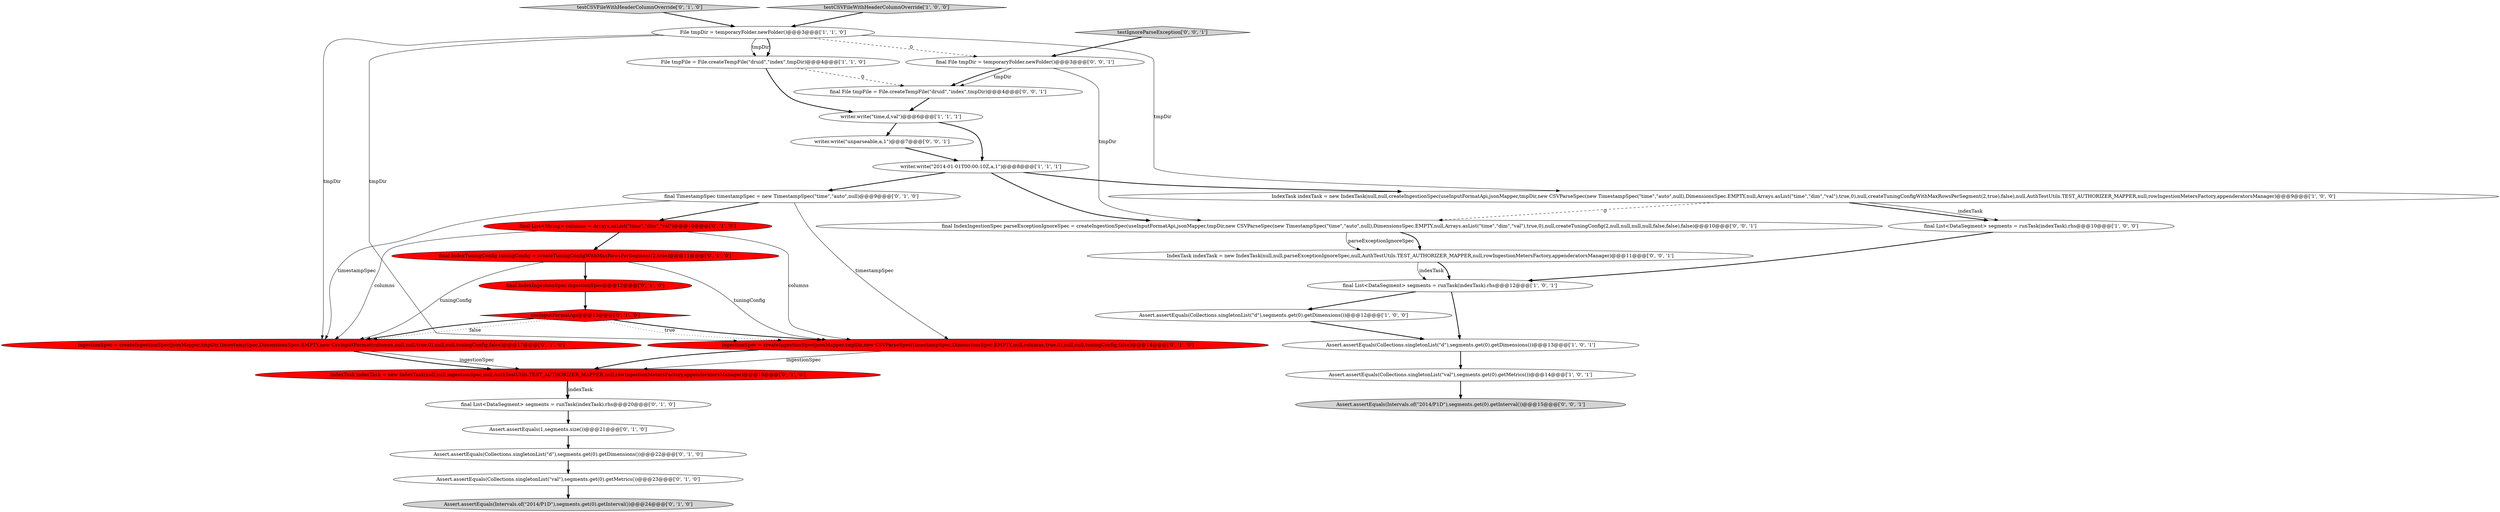digraph {
31 [style = filled, label = "testIgnoreParseException['0', '0', '1']", fillcolor = lightgray, shape = diamond image = "AAA0AAABBB3BBB"];
22 [style = filled, label = "final List<String> columns = Arrays.asList(\"time\",\"dim\",\"val\")@@@10@@@['0', '1', '0']", fillcolor = red, shape = ellipse image = "AAA1AAABBB2BBB"];
17 [style = filled, label = "final IndexTuningConfig tuningConfig = createTuningConfigWithMaxRowsPerSegment(2,true)@@@11@@@['0', '1', '0']", fillcolor = red, shape = ellipse image = "AAA1AAABBB2BBB"];
15 [style = filled, label = "useInputFormatApi@@@13@@@['0', '1', '0']", fillcolor = red, shape = diamond image = "AAA1AAABBB2BBB"];
0 [style = filled, label = "writer.write(\"time,d,val\")@@@6@@@['1', '1', '1']", fillcolor = white, shape = ellipse image = "AAA0AAABBB1BBB"];
6 [style = filled, label = "Assert.assertEquals(Collections.singletonList(\"d\"),segments.get(0).getDimensions())@@@13@@@['1', '0', '1']", fillcolor = white, shape = ellipse image = "AAA0AAABBB1BBB"];
11 [style = filled, label = "testCSVFileWithHeaderColumnOverride['0', '1', '0']", fillcolor = lightgray, shape = diamond image = "AAA0AAABBB2BBB"];
24 [style = filled, label = "final TimestampSpec timestampSpec = new TimestampSpec(\"time\",\"auto\",null)@@@9@@@['0', '1', '0']", fillcolor = white, shape = ellipse image = "AAA0AAABBB2BBB"];
8 [style = filled, label = "final List<DataSegment> segments = runTask(indexTask).rhs@@@10@@@['1', '0', '0']", fillcolor = white, shape = ellipse image = "AAA0AAABBB1BBB"];
3 [style = filled, label = "File tmpFile = File.createTempFile(\"druid\",\"index\",tmpDir)@@@4@@@['1', '1', '0']", fillcolor = white, shape = ellipse image = "AAA0AAABBB1BBB"];
21 [style = filled, label = "Assert.assertEquals(Intervals.of(\"2014/P1D\"),segments.get(0).getInterval())@@@24@@@['0', '1', '0']", fillcolor = lightgray, shape = ellipse image = "AAA0AAABBB2BBB"];
28 [style = filled, label = "final File tmpDir = temporaryFolder.newFolder()@@@3@@@['0', '0', '1']", fillcolor = white, shape = ellipse image = "AAA0AAABBB3BBB"];
13 [style = filled, label = "final IndexIngestionSpec ingestionSpec@@@12@@@['0', '1', '0']", fillcolor = red, shape = ellipse image = "AAA1AAABBB2BBB"];
25 [style = filled, label = "final File tmpFile = File.createTempFile(\"druid\",\"index\",tmpDir)@@@4@@@['0', '0', '1']", fillcolor = white, shape = ellipse image = "AAA0AAABBB3BBB"];
27 [style = filled, label = "writer.write(\"unparseable,a,1\")@@@7@@@['0', '0', '1']", fillcolor = white, shape = ellipse image = "AAA0AAABBB3BBB"];
30 [style = filled, label = "IndexTask indexTask = new IndexTask(null,null,parseExceptionIgnoreSpec,null,AuthTestUtils.TEST_AUTHORIZER_MAPPER,null,rowIngestionMetersFactory,appenderatorsManager)@@@11@@@['0', '0', '1']", fillcolor = white, shape = ellipse image = "AAA0AAABBB3BBB"];
7 [style = filled, label = "IndexTask indexTask = new IndexTask(null,null,createIngestionSpec(useInputFormatApi,jsonMapper,tmpDir,new CSVParseSpec(new TimestampSpec(\"time\",\"auto\",null),DimensionsSpec.EMPTY,null,Arrays.asList(\"time\",\"dim\",\"val\"),true,0),null,createTuningConfigWithMaxRowsPerSegment(2,true),false),null,AuthTestUtils.TEST_AUTHORIZER_MAPPER,null,rowIngestionMetersFactory,appenderatorsManager)@@@9@@@['1', '0', '0']", fillcolor = white, shape = ellipse image = "AAA0AAABBB1BBB"];
18 [style = filled, label = "Assert.assertEquals(Collections.singletonList(\"val\"),segments.get(0).getMetrics())@@@23@@@['0', '1', '0']", fillcolor = white, shape = ellipse image = "AAA0AAABBB2BBB"];
19 [style = filled, label = "Assert.assertEquals(1,segments.size())@@@21@@@['0', '1', '0']", fillcolor = white, shape = ellipse image = "AAA0AAABBB2BBB"];
10 [style = filled, label = "testCSVFileWithHeaderColumnOverride['1', '0', '0']", fillcolor = lightgray, shape = diamond image = "AAA0AAABBB1BBB"];
14 [style = filled, label = "ingestionSpec = createIngestionSpec(jsonMapper,tmpDir,new CSVParseSpec(timestampSpec,DimensionsSpec.EMPTY,null,columns,true,0),null,null,tuningConfig,false)@@@14@@@['0', '1', '0']", fillcolor = red, shape = ellipse image = "AAA1AAABBB2BBB"];
1 [style = filled, label = "final List<DataSegment> segments = runTask(indexTask).rhs@@@12@@@['1', '0', '1']", fillcolor = white, shape = ellipse image = "AAA0AAABBB1BBB"];
16 [style = filled, label = "ingestionSpec = createIngestionSpec(jsonMapper,tmpDir,timestampSpec,DimensionsSpec.EMPTY,new CsvInputFormat(columns,null,null,true,0),null,null,tuningConfig,false)@@@17@@@['0', '1', '0']", fillcolor = red, shape = ellipse image = "AAA1AAABBB2BBB"];
20 [style = filled, label = "final List<DataSegment> segments = runTask(indexTask).rhs@@@20@@@['0', '1', '0']", fillcolor = white, shape = ellipse image = "AAA0AAABBB2BBB"];
26 [style = filled, label = "Assert.assertEquals(Intervals.of(\"2014/P1D\"),segments.get(0).getInterval())@@@15@@@['0', '0', '1']", fillcolor = lightgray, shape = ellipse image = "AAA0AAABBB3BBB"];
4 [style = filled, label = "writer.write(\"2014-01-01T00:00:10Z,a,1\")@@@8@@@['1', '1', '1']", fillcolor = white, shape = ellipse image = "AAA0AAABBB1BBB"];
29 [style = filled, label = "final IndexIngestionSpec parseExceptionIgnoreSpec = createIngestionSpec(useInputFormatApi,jsonMapper,tmpDir,new CSVParseSpec(new TimestampSpec(\"time\",\"auto\",null),DimensionsSpec.EMPTY,null,Arrays.asList(\"time\",\"dim\",\"val\"),true,0),null,createTuningConfig(2,null,null,null,null,false,false),false)@@@10@@@['0', '0', '1']", fillcolor = white, shape = ellipse image = "AAA0AAABBB3BBB"];
5 [style = filled, label = "Assert.assertEquals(Collections.singletonList(\"d\"),segments.get(0).getDimensions())@@@12@@@['1', '0', '0']", fillcolor = white, shape = ellipse image = "AAA0AAABBB1BBB"];
12 [style = filled, label = "Assert.assertEquals(Collections.singletonList(\"d\"),segments.get(0).getDimensions())@@@22@@@['0', '1', '0']", fillcolor = white, shape = ellipse image = "AAA0AAABBB2BBB"];
9 [style = filled, label = "Assert.assertEquals(Collections.singletonList(\"val\"),segments.get(0).getMetrics())@@@14@@@['1', '0', '1']", fillcolor = white, shape = ellipse image = "AAA0AAABBB1BBB"];
2 [style = filled, label = "File tmpDir = temporaryFolder.newFolder()@@@3@@@['1', '1', '0']", fillcolor = white, shape = ellipse image = "AAA0AAABBB1BBB"];
23 [style = filled, label = "IndexTask indexTask = new IndexTask(null,null,ingestionSpec,null,AuthTestUtils.TEST_AUTHORIZER_MAPPER,null,rowIngestionMetersFactory,appenderatorsManager)@@@19@@@['0', '1', '0']", fillcolor = red, shape = ellipse image = "AAA1AAABBB2BBB"];
1->5 [style = bold, label=""];
25->0 [style = bold, label=""];
2->3 [style = solid, label="tmpDir"];
23->20 [style = bold, label=""];
4->24 [style = bold, label=""];
16->23 [style = solid, label="ingestionSpec"];
30->1 [style = bold, label=""];
15->14 [style = bold, label=""];
19->12 [style = bold, label=""];
29->30 [style = bold, label=""];
0->27 [style = bold, label=""];
2->3 [style = bold, label=""];
2->7 [style = solid, label="tmpDir"];
22->14 [style = solid, label="columns"];
28->25 [style = solid, label="tmpDir"];
22->16 [style = solid, label="columns"];
15->16 [style = dotted, label="false"];
4->29 [style = bold, label=""];
16->23 [style = bold, label=""];
15->14 [style = dotted, label="true"];
28->29 [style = solid, label="tmpDir"];
7->8 [style = bold, label=""];
24->22 [style = bold, label=""];
15->16 [style = bold, label=""];
17->14 [style = solid, label="tuningConfig"];
4->7 [style = bold, label=""];
3->0 [style = bold, label=""];
7->8 [style = solid, label="indexTask"];
2->14 [style = solid, label="tmpDir"];
24->14 [style = solid, label="timestampSpec"];
11->2 [style = bold, label=""];
30->1 [style = solid, label="indexTask"];
9->26 [style = bold, label=""];
8->1 [style = bold, label=""];
27->4 [style = bold, label=""];
24->16 [style = solid, label="timestampSpec"];
23->20 [style = solid, label="indexTask"];
1->6 [style = bold, label=""];
5->6 [style = bold, label=""];
14->23 [style = bold, label=""];
0->4 [style = bold, label=""];
2->16 [style = solid, label="tmpDir"];
2->28 [style = dashed, label="0"];
12->18 [style = bold, label=""];
14->23 [style = solid, label="ingestionSpec"];
22->17 [style = bold, label=""];
28->25 [style = bold, label=""];
29->30 [style = solid, label="parseExceptionIgnoreSpec"];
10->2 [style = bold, label=""];
17->13 [style = bold, label=""];
7->29 [style = dashed, label="0"];
13->15 [style = bold, label=""];
31->28 [style = bold, label=""];
18->21 [style = bold, label=""];
6->9 [style = bold, label=""];
20->19 [style = bold, label=""];
17->16 [style = solid, label="tuningConfig"];
3->25 [style = dashed, label="0"];
}
